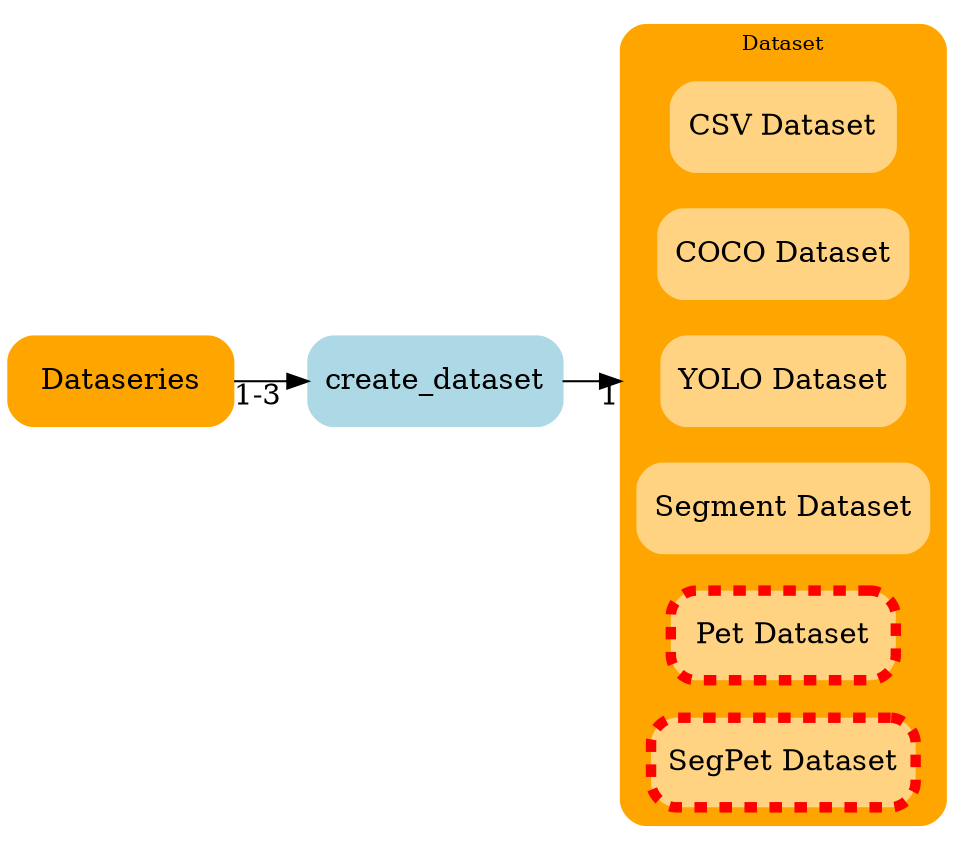 digraph arch {
    rankdir=LR
    node [shape=box style="filled,rounded" width=1.5 height=0.6];
    graph [fontsize=10 compound=true];
    
    Dataseries [color=orange]
    #Dataset [color=orange]
    create_dataset [color=lightblue]

    subgraph cluster_dataset {
        graph [style="filled,rounded", color=orange]
        label = "Dataset";

        CSV [color="#ffd382" label="CSV Dataset"]
        COCO [color="#ffd382" label="COCO Dataset"]
        YOLO [color="#ffd382" label="YOLO Dataset"]
        Segmentation [color="#ffd382" label="Segment Dataset"]
        Pet [color="#ffd382" label="Pet Dataset", style="filled,rounded,dashed" fillcolor="#ffd382" color=red penwidth=5]
        SegPet [color="#ffd382" label="SegPet Dataset", style="filled,rounded,dashed" fillcolor="#ffd382" color=red penwidth=5]
    }

    Dataseries -> create_dataset [taillabel="1-3"]

    create_dataset -> YOLO [headlabel="1", lhead=cluster_dataset]
}